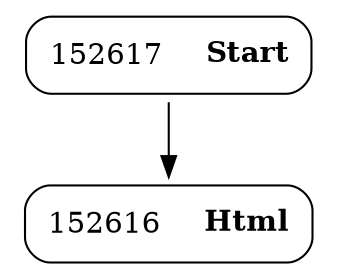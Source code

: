 digraph ast {
node [shape=none];
152616 [label=<<TABLE border='1' cellspacing='0' cellpadding='10' style='rounded' ><TR><TD border='0'>152616</TD><TD border='0'><B>Html</B></TD></TR></TABLE>>];
152617 [label=<<TABLE border='1' cellspacing='0' cellpadding='10' style='rounded' ><TR><TD border='0'>152617</TD><TD border='0'><B>Start</B></TD></TR></TABLE>>];
152617 -> 152616 [weight=2];
}
